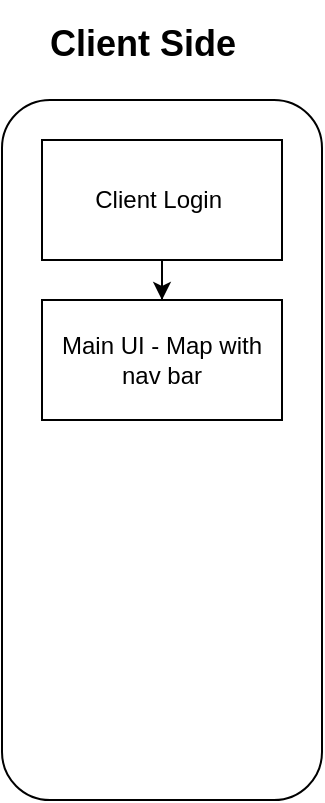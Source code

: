 <mxfile version="22.1.16" type="github">
  <diagram id="C5RBs43oDa-KdzZeNtuy" name="Page-1">
    <mxGraphModel dx="954" dy="581" grid="1" gridSize="10" guides="1" tooltips="1" connect="1" arrows="1" fold="1" page="1" pageScale="1" pageWidth="827" pageHeight="1169" math="0" shadow="0">
      <root>
        <mxCell id="WIyWlLk6GJQsqaUBKTNV-0" />
        <mxCell id="WIyWlLk6GJQsqaUBKTNV-1" parent="WIyWlLk6GJQsqaUBKTNV-0" />
        <mxCell id="MClpRDDvoLhdHyorQE8o-0" value="" style="rounded=1;whiteSpace=wrap;html=1;align=center;" vertex="1" parent="WIyWlLk6GJQsqaUBKTNV-1">
          <mxGeometry x="40" y="160" width="160" height="350" as="geometry" />
        </mxCell>
        <mxCell id="MClpRDDvoLhdHyorQE8o-6" value="" style="edgeStyle=orthogonalEdgeStyle;rounded=0;orthogonalLoop=1;jettySize=auto;html=1;" edge="1" parent="WIyWlLk6GJQsqaUBKTNV-1" source="MClpRDDvoLhdHyorQE8o-2" target="MClpRDDvoLhdHyorQE8o-5">
          <mxGeometry relative="1" as="geometry" />
        </mxCell>
        <mxCell id="MClpRDDvoLhdHyorQE8o-2" value="Client Login&amp;nbsp;" style="rounded=0;whiteSpace=wrap;html=1;" vertex="1" parent="WIyWlLk6GJQsqaUBKTNV-1">
          <mxGeometry x="60" y="180" width="120" height="60" as="geometry" />
        </mxCell>
        <mxCell id="MClpRDDvoLhdHyorQE8o-4" value="&lt;font style=&quot;font-size: 18px;&quot;&gt;Client Side&lt;/font&gt;" style="text;strokeColor=none;fillColor=none;html=1;fontSize=24;fontStyle=1;verticalAlign=middle;align=center;" vertex="1" parent="WIyWlLk6GJQsqaUBKTNV-1">
          <mxGeometry x="60" y="110" width="100" height="40" as="geometry" />
        </mxCell>
        <mxCell id="MClpRDDvoLhdHyorQE8o-5" value="Main UI - Map with nav bar" style="rounded=0;whiteSpace=wrap;html=1;" vertex="1" parent="WIyWlLk6GJQsqaUBKTNV-1">
          <mxGeometry x="60" y="260" width="120" height="60" as="geometry" />
        </mxCell>
      </root>
    </mxGraphModel>
  </diagram>
</mxfile>
